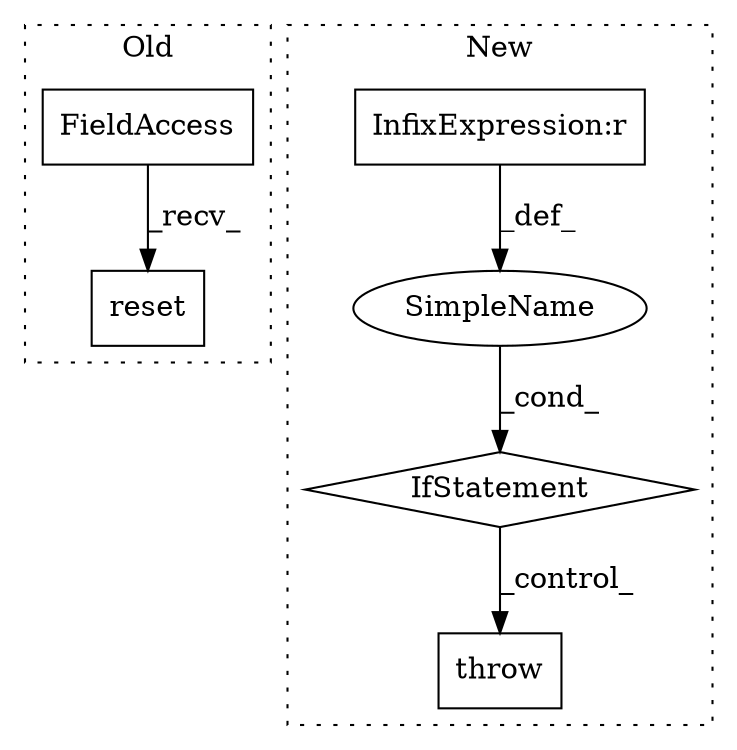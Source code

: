 digraph G {
subgraph cluster0 {
1 [label="reset" a="32" s="5683" l="7" shape="box"];
5 [label="FieldAccess" a="22" s="5670" l="12" shape="box"];
label = "Old";
style="dotted";
}
subgraph cluster1 {
2 [label="throw" a="53" s="2820" l="6" shape="box"];
3 [label="IfStatement" a="25" s="2792,2810" l="4,2" shape="diamond"];
4 [label="SimpleName" a="42" s="" l="" shape="ellipse"];
6 [label="InfixExpression:r" a="27" s="2802" l="4" shape="box"];
label = "New";
style="dotted";
}
3 -> 2 [label="_control_"];
4 -> 3 [label="_cond_"];
5 -> 1 [label="_recv_"];
6 -> 4 [label="_def_"];
}